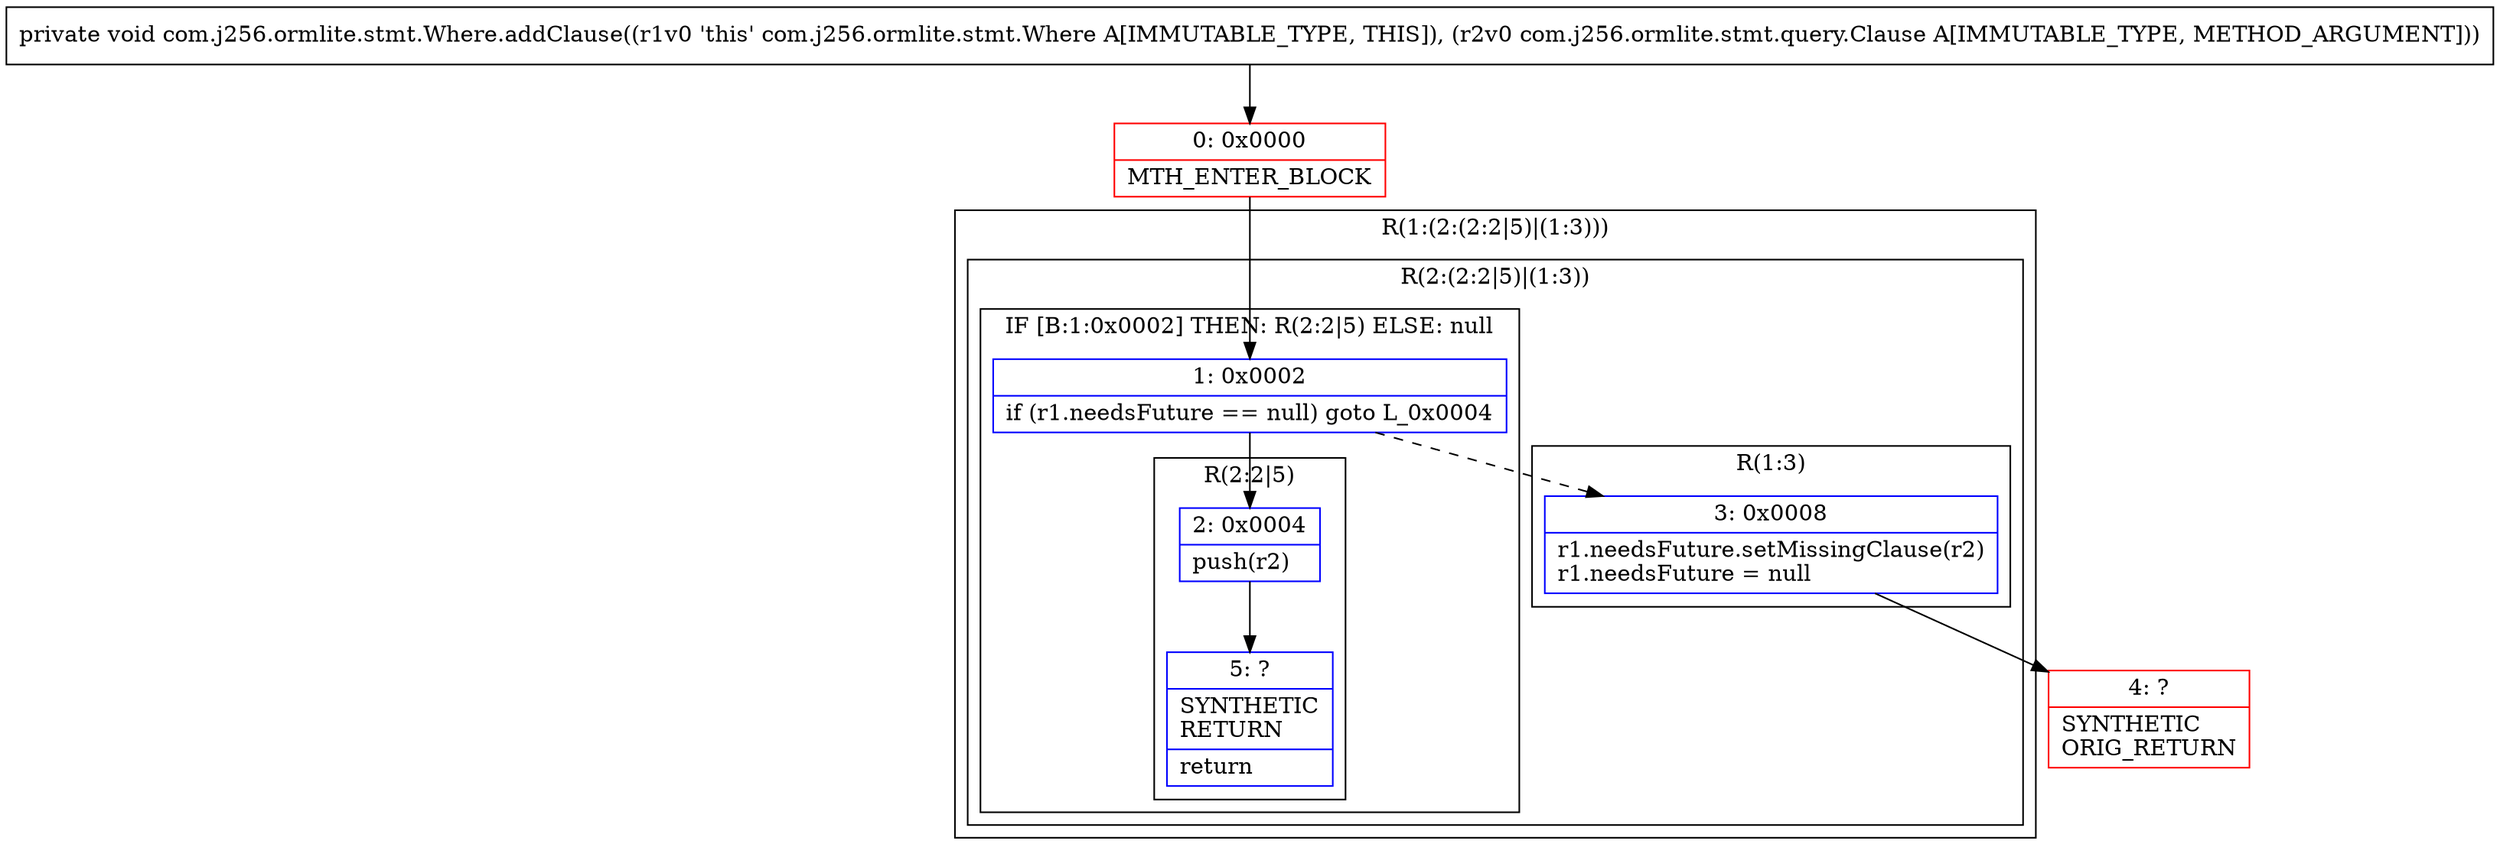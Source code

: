 digraph "CFG forcom.j256.ormlite.stmt.Where.addClause(Lcom\/j256\/ormlite\/stmt\/query\/Clause;)V" {
subgraph cluster_Region_1415554654 {
label = "R(1:(2:(2:2|5)|(1:3)))";
node [shape=record,color=blue];
subgraph cluster_Region_1236951839 {
label = "R(2:(2:2|5)|(1:3))";
node [shape=record,color=blue];
subgraph cluster_IfRegion_1116093131 {
label = "IF [B:1:0x0002] THEN: R(2:2|5) ELSE: null";
node [shape=record,color=blue];
Node_1 [shape=record,label="{1\:\ 0x0002|if (r1.needsFuture == null) goto L_0x0004\l}"];
subgraph cluster_Region_397347297 {
label = "R(2:2|5)";
node [shape=record,color=blue];
Node_2 [shape=record,label="{2\:\ 0x0004|push(r2)\l}"];
Node_5 [shape=record,label="{5\:\ ?|SYNTHETIC\lRETURN\l|return\l}"];
}
}
subgraph cluster_Region_1047207964 {
label = "R(1:3)";
node [shape=record,color=blue];
Node_3 [shape=record,label="{3\:\ 0x0008|r1.needsFuture.setMissingClause(r2)\lr1.needsFuture = null\l}"];
}
}
}
Node_0 [shape=record,color=red,label="{0\:\ 0x0000|MTH_ENTER_BLOCK\l}"];
Node_4 [shape=record,color=red,label="{4\:\ ?|SYNTHETIC\lORIG_RETURN\l}"];
MethodNode[shape=record,label="{private void com.j256.ormlite.stmt.Where.addClause((r1v0 'this' com.j256.ormlite.stmt.Where A[IMMUTABLE_TYPE, THIS]), (r2v0 com.j256.ormlite.stmt.query.Clause A[IMMUTABLE_TYPE, METHOD_ARGUMENT])) }"];
MethodNode -> Node_0;
Node_1 -> Node_2;
Node_1 -> Node_3[style=dashed];
Node_2 -> Node_5;
Node_3 -> Node_4;
Node_0 -> Node_1;
}

